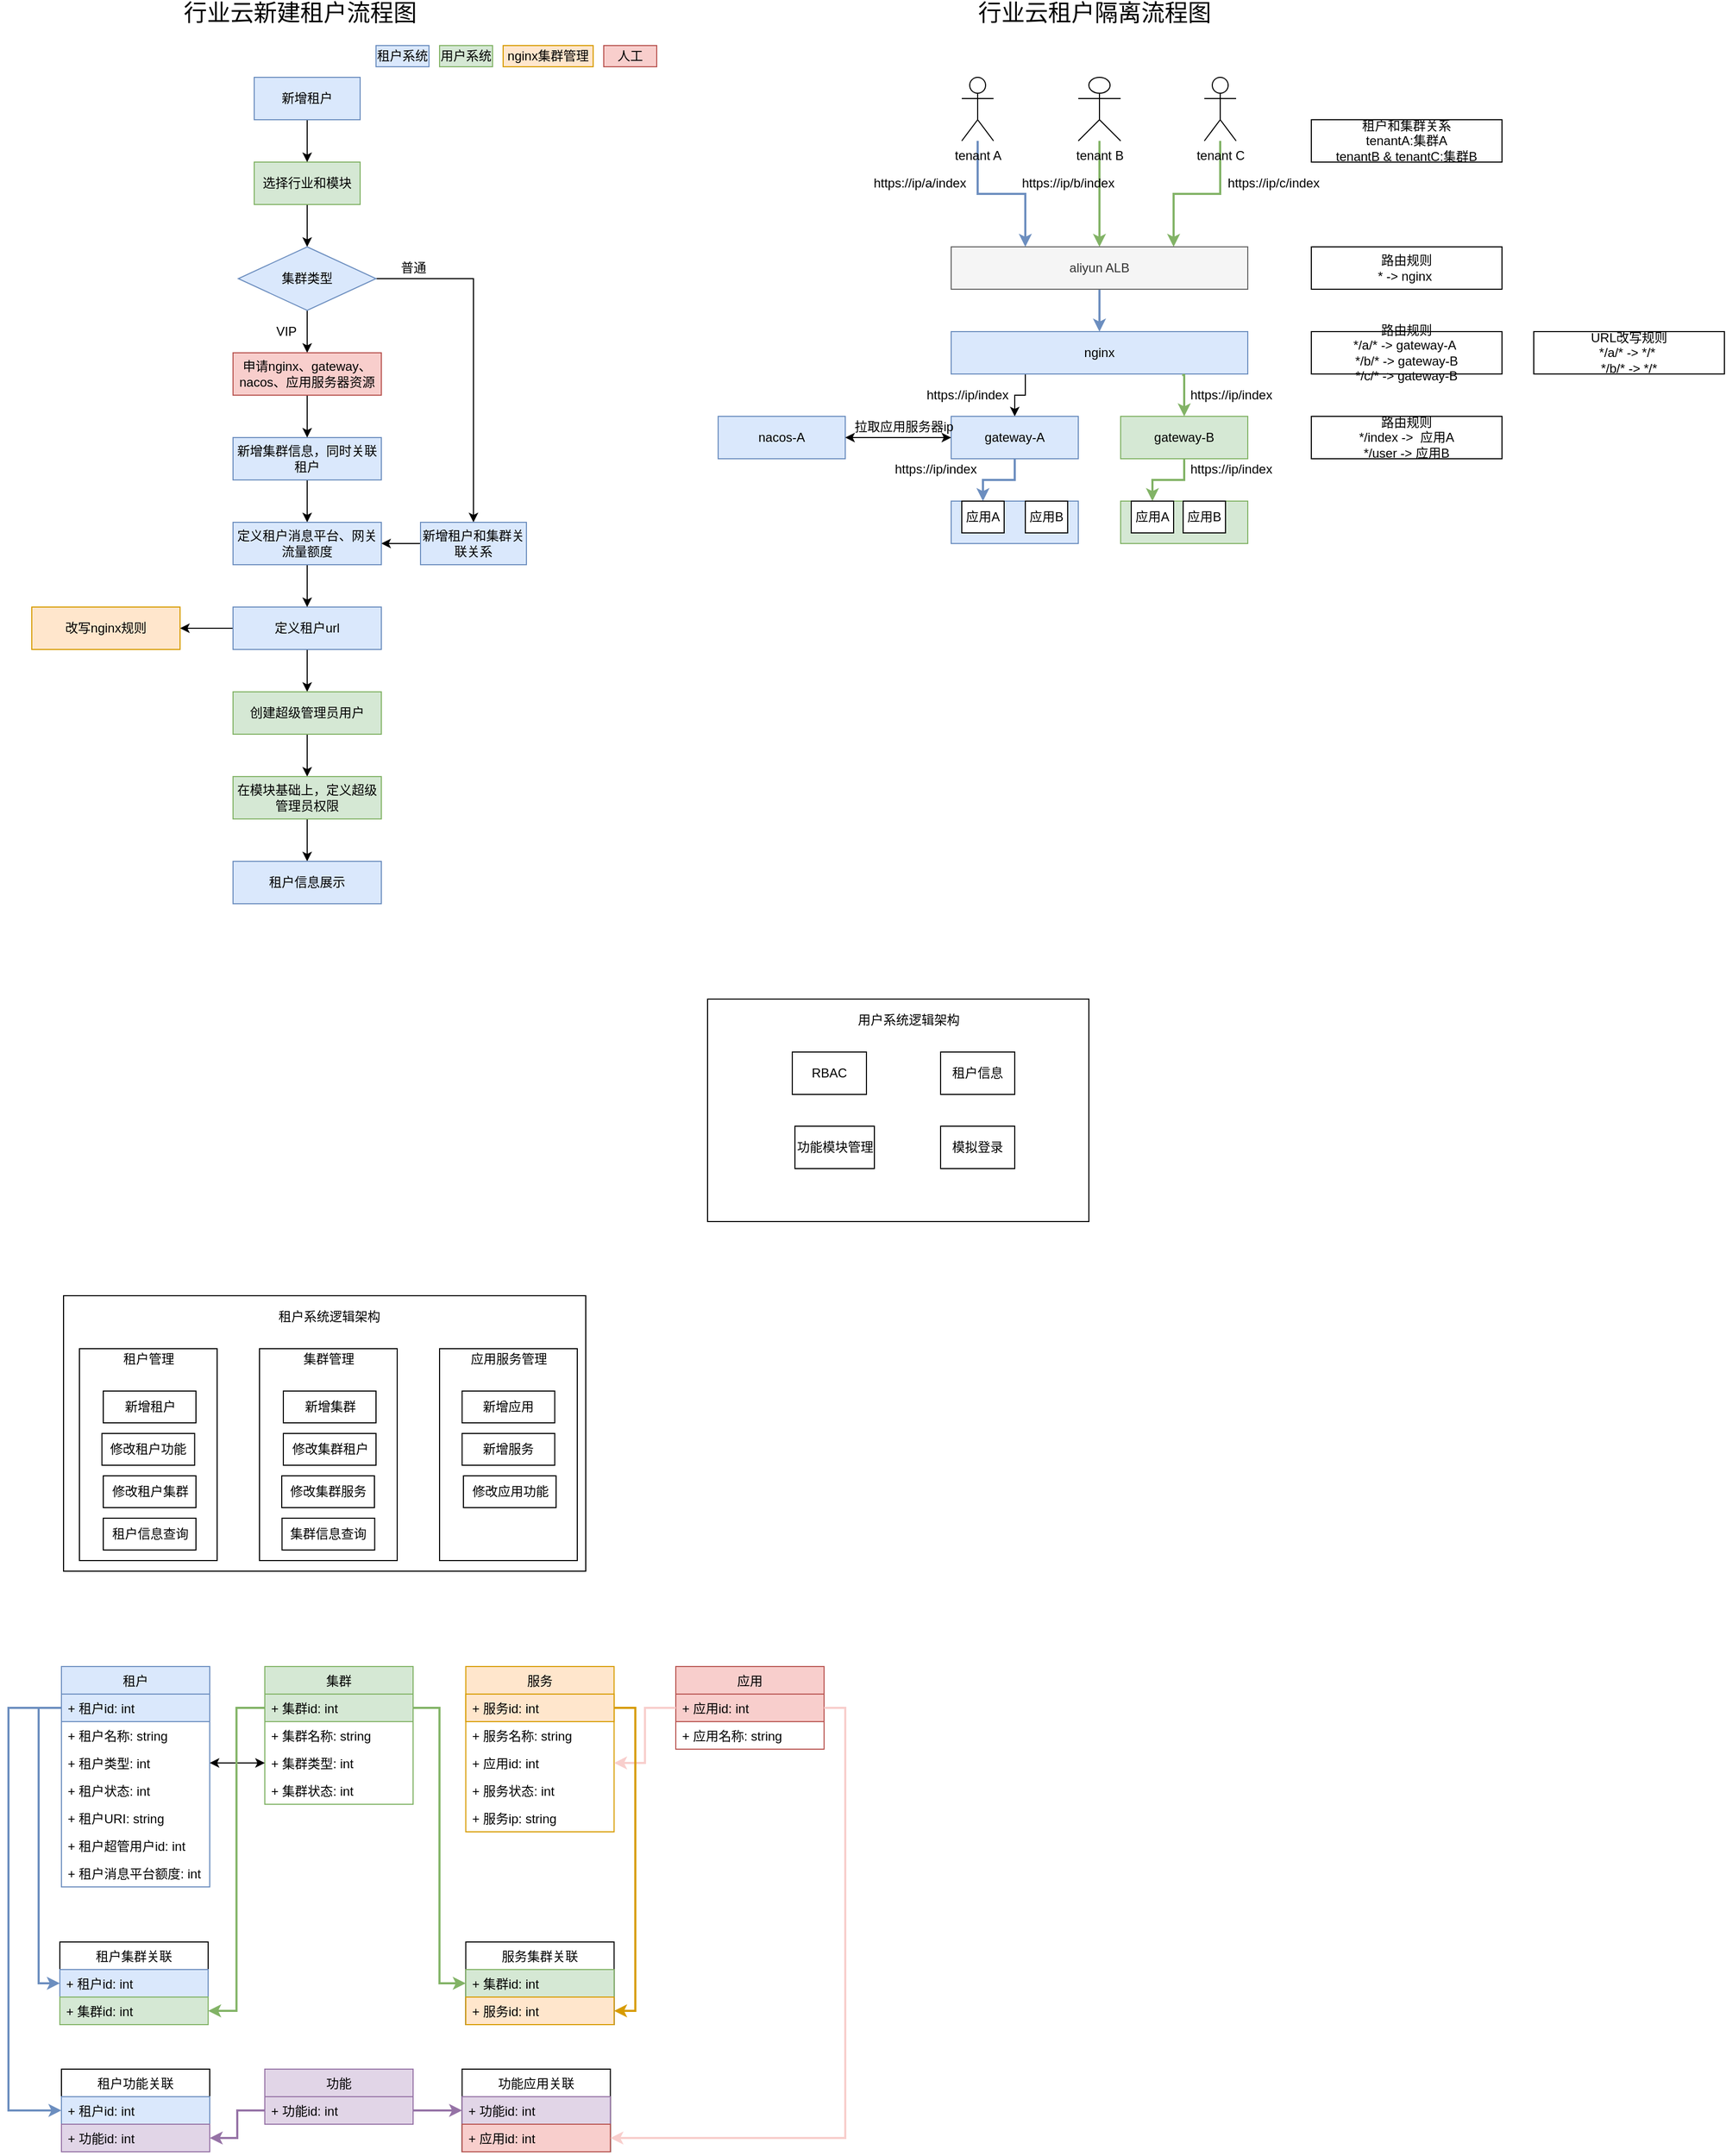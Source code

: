 <mxfile version="14.6.12" type="github">
  <diagram id="JblWaZ8aB8iVZCQLwsj8" name="Page-1">
    <mxGraphModel dx="1865" dy="1717" grid="1" gridSize="10" guides="1" tooltips="1" connect="1" arrows="1" fold="1" page="1" pageScale="1" pageWidth="827" pageHeight="1169" math="0" shadow="0">
      <root>
        <mxCell id="0" />
        <mxCell id="1" parent="0" />
        <mxCell id="si1Oo1tkvW6U5wxhtszM-8" style="edgeStyle=orthogonalEdgeStyle;rounded=0;orthogonalLoop=1;jettySize=auto;html=1;entryX=0.5;entryY=0;entryDx=0;entryDy=0;fillColor=#d5e8d4;strokeColor=#82b366;strokeWidth=2;" parent="1" source="si1Oo1tkvW6U5wxhtszM-1" target="si1Oo1tkvW6U5wxhtszM-6" edge="1">
          <mxGeometry relative="1" as="geometry" />
        </mxCell>
        <mxCell id="si1Oo1tkvW6U5wxhtszM-1" value="tenant B" style="shape=umlActor;verticalLabelPosition=bottom;verticalAlign=top;html=1;outlineConnect=0;" parent="1" vertex="1">
          <mxGeometry x="280" y="40" width="40" height="60" as="geometry" />
        </mxCell>
        <mxCell id="si1Oo1tkvW6U5wxhtszM-9" style="edgeStyle=orthogonalEdgeStyle;rounded=0;orthogonalLoop=1;jettySize=auto;html=1;entryX=0.25;entryY=0;entryDx=0;entryDy=0;fillColor=#dae8fc;strokeColor=#6c8ebf;strokeWidth=2;" parent="1" source="si1Oo1tkvW6U5wxhtszM-2" target="si1Oo1tkvW6U5wxhtszM-6" edge="1">
          <mxGeometry relative="1" as="geometry" />
        </mxCell>
        <mxCell id="si1Oo1tkvW6U5wxhtszM-2" value="tenant A" style="shape=umlActor;verticalLabelPosition=bottom;verticalAlign=top;html=1;outlineConnect=0;" parent="1" vertex="1">
          <mxGeometry x="170" y="40" width="30" height="60" as="geometry" />
        </mxCell>
        <mxCell id="si1Oo1tkvW6U5wxhtszM-10" style="edgeStyle=orthogonalEdgeStyle;rounded=0;orthogonalLoop=1;jettySize=auto;html=1;entryX=0.75;entryY=0;entryDx=0;entryDy=0;strokeColor=#82b366;strokeWidth=2;fillColor=#d5e8d4;" parent="1" source="si1Oo1tkvW6U5wxhtszM-3" target="si1Oo1tkvW6U5wxhtszM-6" edge="1">
          <mxGeometry relative="1" as="geometry" />
        </mxCell>
        <mxCell id="si1Oo1tkvW6U5wxhtszM-3" value="tenant C" style="shape=umlActor;verticalLabelPosition=bottom;verticalAlign=top;html=1;outlineConnect=0;" parent="1" vertex="1">
          <mxGeometry x="399" y="40" width="30" height="60" as="geometry" />
        </mxCell>
        <mxCell id="si1Oo1tkvW6U5wxhtszM-5" value="租户和集群关系&lt;br&gt;tenantA:集群A&lt;br&gt;tenantB &amp;amp; tenantC:集群B" style="rounded=0;whiteSpace=wrap;html=1;" parent="1" vertex="1">
          <mxGeometry x="500" y="80" width="180" height="40" as="geometry" />
        </mxCell>
        <mxCell id="si1Oo1tkvW6U5wxhtszM-17" style="edgeStyle=orthogonalEdgeStyle;rounded=0;orthogonalLoop=1;jettySize=auto;html=1;exitX=0.5;exitY=1;exitDx=0;exitDy=0;strokeColor=#6c8ebf;strokeWidth=2;fillColor=#dae8fc;" parent="1" source="si1Oo1tkvW6U5wxhtszM-6" target="si1Oo1tkvW6U5wxhtszM-14" edge="1">
          <mxGeometry relative="1" as="geometry" />
        </mxCell>
        <mxCell id="si1Oo1tkvW6U5wxhtszM-6" value="aliyun ALB" style="rounded=0;whiteSpace=wrap;html=1;fillColor=#f5f5f5;strokeColor=#666666;fontColor=#333333;" parent="1" vertex="1">
          <mxGeometry x="160" y="200" width="280" height="40" as="geometry" />
        </mxCell>
        <mxCell id="si1Oo1tkvW6U5wxhtszM-11" value="https://ip/a/index" style="text;html=1;align=center;verticalAlign=middle;resizable=0;points=[];autosize=1;strokeColor=none;" parent="1" vertex="1">
          <mxGeometry x="80" y="130" width="100" height="20" as="geometry" />
        </mxCell>
        <mxCell id="si1Oo1tkvW6U5wxhtszM-12" value="https://ip/b/index" style="text;html=1;align=center;verticalAlign=middle;resizable=0;points=[];autosize=1;strokeColor=none;" parent="1" vertex="1">
          <mxGeometry x="220" y="130" width="100" height="20" as="geometry" />
        </mxCell>
        <mxCell id="si1Oo1tkvW6U5wxhtszM-13" value="https://ip/c/index" style="text;html=1;align=center;verticalAlign=middle;resizable=0;points=[];autosize=1;strokeColor=none;" parent="1" vertex="1">
          <mxGeometry x="414" y="130" width="100" height="20" as="geometry" />
        </mxCell>
        <mxCell id="si1Oo1tkvW6U5wxhtszM-123" style="edgeStyle=orthogonalEdgeStyle;rounded=0;orthogonalLoop=1;jettySize=auto;html=1;exitX=0.25;exitY=1;exitDx=0;exitDy=0;entryX=0.5;entryY=0;entryDx=0;entryDy=0;strokeWidth=1;" parent="1" source="si1Oo1tkvW6U5wxhtszM-14" target="si1Oo1tkvW6U5wxhtszM-25" edge="1">
          <mxGeometry relative="1" as="geometry" />
        </mxCell>
        <mxCell id="si1Oo1tkvW6U5wxhtszM-14" value="nginx" style="rounded=0;whiteSpace=wrap;html=1;fillColor=#dae8fc;strokeColor=#6c8ebf;" parent="1" vertex="1">
          <mxGeometry x="160" y="280" width="280" height="40" as="geometry" />
        </mxCell>
        <mxCell id="si1Oo1tkvW6U5wxhtszM-28" style="edgeStyle=orthogonalEdgeStyle;rounded=0;orthogonalLoop=1;jettySize=auto;html=1;exitX=0.779;exitY=1.025;exitDx=0;exitDy=0;entryX=0.5;entryY=0;entryDx=0;entryDy=0;strokeColor=#82b366;strokeWidth=2;fillColor=#d5e8d4;exitPerimeter=0;" parent="1" source="si1Oo1tkvW6U5wxhtszM-14" target="si1Oo1tkvW6U5wxhtszM-26" edge="1">
          <mxGeometry relative="1" as="geometry">
            <mxPoint x="380" y="360" as="sourcePoint" />
          </mxGeometry>
        </mxCell>
        <mxCell id="si1Oo1tkvW6U5wxhtszM-20" value="路由规则&lt;br&gt;* -&amp;gt; nginx&amp;nbsp;" style="rounded=0;whiteSpace=wrap;html=1;" parent="1" vertex="1">
          <mxGeometry x="500" y="200" width="180" height="40" as="geometry" />
        </mxCell>
        <mxCell id="si1Oo1tkvW6U5wxhtszM-56" style="edgeStyle=orthogonalEdgeStyle;rounded=0;orthogonalLoop=1;jettySize=auto;html=1;exitX=0.5;exitY=1;exitDx=0;exitDy=0;entryX=0.5;entryY=0;entryDx=0;entryDy=0;strokeColor=#6c8ebf;strokeWidth=2;fillColor=#dae8fc;" parent="1" source="si1Oo1tkvW6U5wxhtszM-25" target="si1Oo1tkvW6U5wxhtszM-45" edge="1">
          <mxGeometry relative="1" as="geometry" />
        </mxCell>
        <mxCell id="si1Oo1tkvW6U5wxhtszM-25" value="gateway-A" style="rounded=0;whiteSpace=wrap;html=1;fillColor=#dae8fc;strokeColor=#6c8ebf;" parent="1" vertex="1">
          <mxGeometry x="160" y="360" width="120" height="40" as="geometry" />
        </mxCell>
        <mxCell id="si1Oo1tkvW6U5wxhtszM-57" style="edgeStyle=orthogonalEdgeStyle;rounded=0;orthogonalLoop=1;jettySize=auto;html=1;exitX=0.5;exitY=1;exitDx=0;exitDy=0;entryX=0.5;entryY=0;entryDx=0;entryDy=0;strokeColor=#82b366;strokeWidth=2;fillColor=#d5e8d4;" parent="1" source="si1Oo1tkvW6U5wxhtszM-26" target="si1Oo1tkvW6U5wxhtszM-51" edge="1">
          <mxGeometry relative="1" as="geometry" />
        </mxCell>
        <mxCell id="si1Oo1tkvW6U5wxhtszM-26" value="gateway-B" style="rounded=0;whiteSpace=wrap;html=1;fillColor=#d5e8d4;strokeColor=#82b366;" parent="1" vertex="1">
          <mxGeometry x="320" y="360" width="120" height="40" as="geometry" />
        </mxCell>
        <mxCell id="si1Oo1tkvW6U5wxhtszM-29" value="https://ip/index" style="text;html=1;align=center;verticalAlign=middle;resizable=0;points=[];autosize=1;strokeColor=none;" parent="1" vertex="1">
          <mxGeometry x="130" y="330" width="90" height="20" as="geometry" />
        </mxCell>
        <mxCell id="si1Oo1tkvW6U5wxhtszM-30" value="https://ip/index" style="text;html=1;align=center;verticalAlign=middle;resizable=0;points=[];autosize=1;strokeColor=none;" parent="1" vertex="1">
          <mxGeometry x="379" y="330" width="90" height="20" as="geometry" />
        </mxCell>
        <mxCell id="si1Oo1tkvW6U5wxhtszM-31" value="nacos-A" style="rounded=0;whiteSpace=wrap;html=1;fillColor=#dae8fc;strokeColor=#6c8ebf;" parent="1" vertex="1">
          <mxGeometry x="-60" y="360" width="120" height="40" as="geometry" />
        </mxCell>
        <mxCell id="si1Oo1tkvW6U5wxhtszM-35" value="" style="endArrow=classic;startArrow=classic;html=1;entryX=0;entryY=0.5;entryDx=0;entryDy=0;exitX=1;exitY=0.5;exitDx=0;exitDy=0;" parent="1" source="si1Oo1tkvW6U5wxhtszM-31" target="si1Oo1tkvW6U5wxhtszM-25" edge="1">
          <mxGeometry width="50" height="50" relative="1" as="geometry">
            <mxPoint x="100" y="429.5" as="sourcePoint" />
            <mxPoint x="160" y="429.5" as="targetPoint" />
          </mxGeometry>
        </mxCell>
        <mxCell id="si1Oo1tkvW6U5wxhtszM-38" value="拉取应用服务器ip" style="text;html=1;align=center;verticalAlign=middle;resizable=0;points=[];autosize=1;strokeColor=none;" parent="1" vertex="1">
          <mxGeometry x="60" y="360" width="110" height="20" as="geometry" />
        </mxCell>
        <mxCell id="si1Oo1tkvW6U5wxhtszM-41" value="路由规则&lt;br&gt;*/index -&amp;gt;&amp;nbsp; 应用A&lt;br&gt;*/user -&amp;gt; 应用B" style="rounded=0;whiteSpace=wrap;html=1;" parent="1" vertex="1">
          <mxGeometry x="500" y="360" width="180" height="40" as="geometry" />
        </mxCell>
        <mxCell id="si1Oo1tkvW6U5wxhtszM-44" value="" style="rounded=0;whiteSpace=wrap;html=1;fillColor=#dae8fc;strokeColor=#6c8ebf;" parent="1" vertex="1">
          <mxGeometry x="160" y="440" width="120" height="40" as="geometry" />
        </mxCell>
        <mxCell id="si1Oo1tkvW6U5wxhtszM-45" value="应用A" style="rounded=0;whiteSpace=wrap;html=1;" parent="1" vertex="1">
          <mxGeometry x="170" y="440" width="40" height="30" as="geometry" />
        </mxCell>
        <mxCell id="si1Oo1tkvW6U5wxhtszM-46" value="应用B" style="rounded=0;whiteSpace=wrap;html=1;" parent="1" vertex="1">
          <mxGeometry x="230" y="440" width="40" height="30" as="geometry" />
        </mxCell>
        <mxCell id="si1Oo1tkvW6U5wxhtszM-50" value="" style="rounded=0;whiteSpace=wrap;html=1;fillColor=#d5e8d4;strokeColor=#82b366;" parent="1" vertex="1">
          <mxGeometry x="320" y="440" width="120" height="40" as="geometry" />
        </mxCell>
        <mxCell id="si1Oo1tkvW6U5wxhtszM-51" value="应用A" style="rounded=0;whiteSpace=wrap;html=1;" parent="1" vertex="1">
          <mxGeometry x="330" y="440" width="40" height="30" as="geometry" />
        </mxCell>
        <mxCell id="si1Oo1tkvW6U5wxhtszM-52" value="应用B" style="rounded=0;whiteSpace=wrap;html=1;" parent="1" vertex="1">
          <mxGeometry x="379" y="440" width="40" height="30" as="geometry" />
        </mxCell>
        <mxCell id="si1Oo1tkvW6U5wxhtszM-58" value="https://ip/index" style="text;html=1;align=center;verticalAlign=middle;resizable=0;points=[];autosize=1;strokeColor=none;" parent="1" vertex="1">
          <mxGeometry x="100" y="400" width="90" height="20" as="geometry" />
        </mxCell>
        <mxCell id="si1Oo1tkvW6U5wxhtszM-61" value="https://ip/index" style="text;html=1;align=center;verticalAlign=middle;resizable=0;points=[];autosize=1;strokeColor=none;" parent="1" vertex="1">
          <mxGeometry x="379" y="400" width="90" height="20" as="geometry" />
        </mxCell>
        <mxCell id="si1Oo1tkvW6U5wxhtszM-64" value="&lt;font style=&quot;font-size: 22px&quot;&gt;行业云租户隔离流程图&lt;/font&gt;" style="text;html=1;align=center;verticalAlign=middle;resizable=0;points=[];autosize=1;strokeColor=none;" parent="1" vertex="1">
          <mxGeometry x="175" y="-30" width="240" height="20" as="geometry" />
        </mxCell>
        <mxCell id="si1Oo1tkvW6U5wxhtszM-65" value="&lt;font style=&quot;font-size: 22px&quot;&gt;行业云新建租户流程图&lt;/font&gt;" style="text;html=1;align=center;verticalAlign=middle;resizable=0;points=[];autosize=1;strokeColor=none;" parent="1" vertex="1">
          <mxGeometry x="-575" y="-30" width="240" height="20" as="geometry" />
        </mxCell>
        <mxCell id="si1Oo1tkvW6U5wxhtszM-69" style="edgeStyle=orthogonalEdgeStyle;rounded=0;orthogonalLoop=1;jettySize=auto;html=1;exitX=0.5;exitY=1;exitDx=0;exitDy=0;entryX=0.5;entryY=0;entryDx=0;entryDy=0;strokeWidth=1;" parent="1" source="si1Oo1tkvW6U5wxhtszM-66" target="si1Oo1tkvW6U5wxhtszM-68" edge="1">
          <mxGeometry relative="1" as="geometry" />
        </mxCell>
        <mxCell id="si1Oo1tkvW6U5wxhtszM-66" value="选择行业和模块" style="rounded=0;whiteSpace=wrap;html=1;fillColor=#d5e8d4;strokeColor=#82b366;" parent="1" vertex="1">
          <mxGeometry x="-498" y="120" width="100" height="40" as="geometry" />
        </mxCell>
        <mxCell id="si1Oo1tkvW6U5wxhtszM-73" style="edgeStyle=orthogonalEdgeStyle;rounded=0;orthogonalLoop=1;jettySize=auto;html=1;strokeWidth=1;" parent="1" source="si1Oo1tkvW6U5wxhtszM-68" target="si1Oo1tkvW6U5wxhtszM-72" edge="1">
          <mxGeometry relative="1" as="geometry" />
        </mxCell>
        <mxCell id="oAvXjp7Cg_e-QrGF-36S-9" style="edgeStyle=orthogonalEdgeStyle;rounded=0;orthogonalLoop=1;jettySize=auto;html=1;exitX=0.5;exitY=1;exitDx=0;exitDy=0;entryX=0.5;entryY=0;entryDx=0;entryDy=0;" parent="1" source="si1Oo1tkvW6U5wxhtszM-68" target="si1Oo1tkvW6U5wxhtszM-85" edge="1">
          <mxGeometry relative="1" as="geometry" />
        </mxCell>
        <mxCell id="si1Oo1tkvW6U5wxhtszM-68" value="集群类型" style="rhombus;whiteSpace=wrap;html=1;fillColor=#dae8fc;strokeColor=#6c8ebf;strokeWidth=1;" parent="1" vertex="1">
          <mxGeometry x="-513" y="200" width="130" height="60" as="geometry" />
        </mxCell>
        <mxCell id="oAvXjp7Cg_e-QrGF-36S-14" style="edgeStyle=orthogonalEdgeStyle;rounded=0;orthogonalLoop=1;jettySize=auto;html=1;exitX=0;exitY=0.5;exitDx=0;exitDy=0;entryX=1;entryY=0.5;entryDx=0;entryDy=0;" parent="1" source="si1Oo1tkvW6U5wxhtszM-72" target="oAvXjp7Cg_e-QrGF-36S-13" edge="1">
          <mxGeometry relative="1" as="geometry" />
        </mxCell>
        <mxCell id="si1Oo1tkvW6U5wxhtszM-72" value="新增租户和集群关联关系" style="rounded=0;whiteSpace=wrap;html=1;fillColor=#dae8fc;strokeColor=#6c8ebf;strokeWidth=1;" parent="1" vertex="1">
          <mxGeometry x="-341" y="460" width="100" height="40" as="geometry" />
        </mxCell>
        <mxCell id="si1Oo1tkvW6U5wxhtszM-74" value="普通" style="text;html=1;align=center;verticalAlign=middle;resizable=0;points=[];autosize=1;strokeColor=none;strokeWidth=1;" parent="1" vertex="1">
          <mxGeometry x="-368" y="210" width="40" height="20" as="geometry" />
        </mxCell>
        <mxCell id="oAvXjp7Cg_e-QrGF-36S-15" style="edgeStyle=orthogonalEdgeStyle;rounded=0;orthogonalLoop=1;jettySize=auto;html=1;exitX=0.5;exitY=1;exitDx=0;exitDy=0;entryX=0.5;entryY=0;entryDx=0;entryDy=0;" parent="1" source="si1Oo1tkvW6U5wxhtszM-75" target="oAvXjp7Cg_e-QrGF-36S-13" edge="1">
          <mxGeometry relative="1" as="geometry" />
        </mxCell>
        <mxCell id="si1Oo1tkvW6U5wxhtszM-75" value="新增集群信息，同时关联租户" style="rounded=0;whiteSpace=wrap;html=1;fillColor=#dae8fc;strokeColor=#6c8ebf;strokeWidth=1;" parent="1" vertex="1">
          <mxGeometry x="-518" y="380" width="140" height="40" as="geometry" />
        </mxCell>
        <mxCell id="si1Oo1tkvW6U5wxhtszM-80" style="edgeStyle=orthogonalEdgeStyle;rounded=0;orthogonalLoop=1;jettySize=auto;html=1;exitX=0.5;exitY=1;exitDx=0;exitDy=0;entryX=0.5;entryY=0;entryDx=0;entryDy=0;strokeWidth=1;" parent="1" source="si1Oo1tkvW6U5wxhtszM-76" target="si1Oo1tkvW6U5wxhtszM-79" edge="1">
          <mxGeometry relative="1" as="geometry" />
        </mxCell>
        <mxCell id="si1Oo1tkvW6U5wxhtszM-88" style="edgeStyle=orthogonalEdgeStyle;rounded=0;orthogonalLoop=1;jettySize=auto;html=1;entryX=1;entryY=0.5;entryDx=0;entryDy=0;strokeWidth=1;" parent="1" source="si1Oo1tkvW6U5wxhtszM-76" target="si1Oo1tkvW6U5wxhtszM-86" edge="1">
          <mxGeometry relative="1" as="geometry" />
        </mxCell>
        <mxCell id="si1Oo1tkvW6U5wxhtszM-76" value="定义租户url" style="rounded=0;whiteSpace=wrap;html=1;fillColor=#dae8fc;strokeColor=#6c8ebf;strokeWidth=1;" parent="1" vertex="1">
          <mxGeometry x="-518" y="540" width="140" height="40" as="geometry" />
        </mxCell>
        <mxCell id="si1Oo1tkvW6U5wxhtszM-90" style="edgeStyle=orthogonalEdgeStyle;rounded=0;orthogonalLoop=1;jettySize=auto;html=1;exitX=0.5;exitY=1;exitDx=0;exitDy=0;entryX=0.5;entryY=0;entryDx=0;entryDy=0;strokeWidth=1;" parent="1" source="si1Oo1tkvW6U5wxhtszM-79" target="si1Oo1tkvW6U5wxhtszM-89" edge="1">
          <mxGeometry relative="1" as="geometry" />
        </mxCell>
        <mxCell id="si1Oo1tkvW6U5wxhtszM-79" value="创建超级管理员用户" style="rounded=0;whiteSpace=wrap;html=1;fillColor=#d5e8d4;strokeColor=#82b366;" parent="1" vertex="1">
          <mxGeometry x="-518" y="620" width="140" height="40" as="geometry" />
        </mxCell>
        <mxCell id="si1Oo1tkvW6U5wxhtszM-82" value="租户系统" style="rounded=0;whiteSpace=wrap;html=1;fillColor=#dae8fc;strokeColor=#6c8ebf;" parent="1" vertex="1">
          <mxGeometry x="-383" y="10" width="50" height="20" as="geometry" />
        </mxCell>
        <mxCell id="si1Oo1tkvW6U5wxhtszM-83" value="用户系统" style="rounded=0;whiteSpace=wrap;html=1;fillColor=#d5e8d4;strokeColor=#82b366;" parent="1" vertex="1">
          <mxGeometry x="-323" y="10" width="50" height="20" as="geometry" />
        </mxCell>
        <mxCell id="si1Oo1tkvW6U5wxhtszM-84" value="nginx集群管理" style="rounded=0;whiteSpace=wrap;html=1;fillColor=#ffe6cc;strokeColor=#d79b00;" parent="1" vertex="1">
          <mxGeometry x="-263" y="10" width="85" height="20" as="geometry" />
        </mxCell>
        <mxCell id="oAvXjp7Cg_e-QrGF-36S-10" style="edgeStyle=orthogonalEdgeStyle;rounded=0;orthogonalLoop=1;jettySize=auto;html=1;exitX=0.5;exitY=1;exitDx=0;exitDy=0;entryX=0.5;entryY=0;entryDx=0;entryDy=0;" parent="1" source="si1Oo1tkvW6U5wxhtszM-85" target="si1Oo1tkvW6U5wxhtszM-75" edge="1">
          <mxGeometry relative="1" as="geometry" />
        </mxCell>
        <mxCell id="si1Oo1tkvW6U5wxhtszM-85" value="申请nginx、gateway、nacos、应用服务器资源" style="rounded=0;whiteSpace=wrap;html=1;fillColor=#f8cecc;strokeColor=#b85450;strokeWidth=1;" parent="1" vertex="1">
          <mxGeometry x="-518" y="300" width="140" height="40" as="geometry" />
        </mxCell>
        <mxCell id="si1Oo1tkvW6U5wxhtszM-86" value="改写nginx规则" style="rounded=0;whiteSpace=wrap;html=1;fillColor=#ffe6cc;strokeColor=#d79b00;strokeWidth=1;" parent="1" vertex="1">
          <mxGeometry x="-708" y="540" width="140" height="40" as="geometry" />
        </mxCell>
        <mxCell id="oAvXjp7Cg_e-QrGF-36S-18" style="edgeStyle=orthogonalEdgeStyle;rounded=0;orthogonalLoop=1;jettySize=auto;html=1;exitX=0.5;exitY=1;exitDx=0;exitDy=0;entryX=0.5;entryY=0;entryDx=0;entryDy=0;" parent="1" source="si1Oo1tkvW6U5wxhtszM-89" target="oAvXjp7Cg_e-QrGF-36S-17" edge="1">
          <mxGeometry relative="1" as="geometry" />
        </mxCell>
        <mxCell id="si1Oo1tkvW6U5wxhtszM-89" value="在模块基础上，定义超级管理员权限" style="rounded=0;whiteSpace=wrap;html=1;fillColor=#d5e8d4;strokeColor=#82b366;" parent="1" vertex="1">
          <mxGeometry x="-518" y="700" width="140" height="40" as="geometry" />
        </mxCell>
        <mxCell id="si1Oo1tkvW6U5wxhtszM-113" value="" style="rounded=0;whiteSpace=wrap;html=1;strokeWidth=1;" parent="1" vertex="1">
          <mxGeometry x="-70" y="910" width="360" height="210" as="geometry" />
        </mxCell>
        <mxCell id="si1Oo1tkvW6U5wxhtszM-114" value="用户系统逻辑架构" style="text;html=1;strokeColor=none;fillColor=none;align=center;verticalAlign=middle;whiteSpace=wrap;rounded=0;" parent="1" vertex="1">
          <mxGeometry x="70" y="920" width="100" height="20" as="geometry" />
        </mxCell>
        <mxCell id="si1Oo1tkvW6U5wxhtszM-115" value="RBAC" style="rounded=0;whiteSpace=wrap;html=1;strokeWidth=1;" parent="1" vertex="1">
          <mxGeometry x="10" y="960" width="70" height="40" as="geometry" />
        </mxCell>
        <mxCell id="si1Oo1tkvW6U5wxhtszM-116" value="模拟登录" style="rounded=0;whiteSpace=wrap;html=1;strokeWidth=1;" parent="1" vertex="1">
          <mxGeometry x="150" y="1030" width="70" height="40" as="geometry" />
        </mxCell>
        <mxCell id="si1Oo1tkvW6U5wxhtszM-117" value="功能模块管理" style="rounded=0;whiteSpace=wrap;html=1;strokeWidth=1;" parent="1" vertex="1">
          <mxGeometry x="12.5" y="1030" width="75" height="40" as="geometry" />
        </mxCell>
        <mxCell id="si1Oo1tkvW6U5wxhtszM-118" value="URL改写规则&lt;br&gt;*/a/* -&amp;gt; */*&amp;nbsp;&lt;br&gt;*/b/* -&amp;gt; */*" style="rounded=0;whiteSpace=wrap;html=1;" parent="1" vertex="1">
          <mxGeometry x="710" y="280" width="180" height="40" as="geometry" />
        </mxCell>
        <mxCell id="si1Oo1tkvW6U5wxhtszM-119" value="路由规则&lt;br&gt;*/a/* -&amp;gt; gateway-A&amp;nbsp;&lt;br&gt;*/b/* -&amp;gt; gateway-B&lt;br&gt;*/c/* -&amp;gt; gateway-B" style="rounded=0;whiteSpace=wrap;html=1;" parent="1" vertex="1">
          <mxGeometry x="500" y="280" width="180" height="40" as="geometry" />
        </mxCell>
        <mxCell id="oAvXjp7Cg_e-QrGF-36S-2" style="edgeStyle=orthogonalEdgeStyle;rounded=0;orthogonalLoop=1;jettySize=auto;html=1;exitX=0.5;exitY=1;exitDx=0;exitDy=0;entryX=0.5;entryY=0;entryDx=0;entryDy=0;" parent="1" source="oAvXjp7Cg_e-QrGF-36S-1" target="si1Oo1tkvW6U5wxhtszM-66" edge="1">
          <mxGeometry relative="1" as="geometry" />
        </mxCell>
        <mxCell id="oAvXjp7Cg_e-QrGF-36S-1" value="新增租户" style="rounded=0;whiteSpace=wrap;html=1;fillColor=#dae8fc;strokeColor=#6c8ebf;" parent="1" vertex="1">
          <mxGeometry x="-498" y="40" width="100" height="40" as="geometry" />
        </mxCell>
        <mxCell id="oAvXjp7Cg_e-QrGF-36S-3" value="人工" style="rounded=0;whiteSpace=wrap;html=1;fillColor=#f8cecc;strokeColor=#b85450;" parent="1" vertex="1">
          <mxGeometry x="-168" y="10" width="50" height="20" as="geometry" />
        </mxCell>
        <mxCell id="oAvXjp7Cg_e-QrGF-36S-11" value="VIP" style="text;html=1;align=center;verticalAlign=middle;resizable=0;points=[];autosize=1;strokeColor=none;" parent="1" vertex="1">
          <mxGeometry x="-483" y="270" width="30" height="20" as="geometry" />
        </mxCell>
        <mxCell id="oAvXjp7Cg_e-QrGF-36S-16" style="edgeStyle=orthogonalEdgeStyle;rounded=0;orthogonalLoop=1;jettySize=auto;html=1;exitX=0.5;exitY=1;exitDx=0;exitDy=0;entryX=0.5;entryY=0;entryDx=0;entryDy=0;" parent="1" source="oAvXjp7Cg_e-QrGF-36S-13" target="si1Oo1tkvW6U5wxhtszM-76" edge="1">
          <mxGeometry relative="1" as="geometry" />
        </mxCell>
        <mxCell id="oAvXjp7Cg_e-QrGF-36S-13" value="定义租户消息平台、网关流量额度" style="rounded=0;whiteSpace=wrap;html=1;fillColor=#dae8fc;strokeColor=#6c8ebf;strokeWidth=1;" parent="1" vertex="1">
          <mxGeometry x="-518" y="460" width="140" height="40" as="geometry" />
        </mxCell>
        <mxCell id="oAvXjp7Cg_e-QrGF-36S-17" value="租户信息展示" style="rounded=0;whiteSpace=wrap;html=1;fillColor=#dae8fc;strokeColor=#6c8ebf;" parent="1" vertex="1">
          <mxGeometry x="-518" y="780" width="140" height="40" as="geometry" />
        </mxCell>
        <mxCell id="oAvXjp7Cg_e-QrGF-36S-20" value="租户信息" style="rounded=0;whiteSpace=wrap;html=1;strokeWidth=1;" parent="1" vertex="1">
          <mxGeometry x="150" y="960" width="70" height="40" as="geometry" />
        </mxCell>
        <mxCell id="4gg1PQAxpMHv88w00Df6-1" value="" style="rounded=0;whiteSpace=wrap;html=1;strokeWidth=1;" vertex="1" parent="1">
          <mxGeometry x="-678" y="1190" width="493" height="260" as="geometry" />
        </mxCell>
        <mxCell id="4gg1PQAxpMHv88w00Df6-2" value="租户系统逻辑架构" style="text;html=1;strokeColor=none;fillColor=none;align=center;verticalAlign=middle;whiteSpace=wrap;rounded=0;" vertex="1" parent="1">
          <mxGeometry x="-476.75" y="1200" width="100" height="20" as="geometry" />
        </mxCell>
        <mxCell id="4gg1PQAxpMHv88w00Df6-5" value="" style="rounded=0;whiteSpace=wrap;html=1;strokeWidth=1;" vertex="1" parent="1">
          <mxGeometry x="-323" y="1240" width="130" height="200" as="geometry" />
        </mxCell>
        <mxCell id="4gg1PQAxpMHv88w00Df6-13" value="新增服务" style="rounded=0;whiteSpace=wrap;html=1;strokeWidth=1;" vertex="1" parent="1">
          <mxGeometry x="-301.75" y="1320" width="87.5" height="30" as="geometry" />
        </mxCell>
        <mxCell id="4gg1PQAxpMHv88w00Df6-17" value="应用服务管理" style="text;html=1;strokeColor=none;fillColor=none;align=center;verticalAlign=middle;whiteSpace=wrap;rounded=0;" vertex="1" parent="1">
          <mxGeometry x="-298.25" y="1240" width="80.5" height="20" as="geometry" />
        </mxCell>
        <mxCell id="4gg1PQAxpMHv88w00Df6-20" value="修改应用功能" style="rounded=0;whiteSpace=wrap;html=1;strokeWidth=1;" vertex="1" parent="1">
          <mxGeometry x="-300.5" y="1360" width="87.5" height="30" as="geometry" />
        </mxCell>
        <mxCell id="4gg1PQAxpMHv88w00Df6-27" value="" style="rounded=0;whiteSpace=wrap;html=1;strokeWidth=1;" vertex="1" parent="1">
          <mxGeometry x="-493" y="1240" width="130" height="200" as="geometry" />
        </mxCell>
        <mxCell id="4gg1PQAxpMHv88w00Df6-28" value="新增集群" style="rounded=0;whiteSpace=wrap;html=1;strokeWidth=1;" vertex="1" parent="1">
          <mxGeometry x="-470.5" y="1280" width="87.5" height="30" as="geometry" />
        </mxCell>
        <mxCell id="4gg1PQAxpMHv88w00Df6-29" value="修改集群租户" style="rounded=0;whiteSpace=wrap;html=1;strokeWidth=1;" vertex="1" parent="1">
          <mxGeometry x="-470.5" y="1320" width="87.5" height="30" as="geometry" />
        </mxCell>
        <mxCell id="4gg1PQAxpMHv88w00Df6-31" value="集群管理" style="text;html=1;strokeColor=none;fillColor=none;align=center;verticalAlign=middle;whiteSpace=wrap;rounded=0;" vertex="1" parent="1">
          <mxGeometry x="-455.5" y="1240" width="55" height="20" as="geometry" />
        </mxCell>
        <mxCell id="4gg1PQAxpMHv88w00Df6-33" value="" style="rounded=0;whiteSpace=wrap;html=1;strokeWidth=1;" vertex="1" parent="1">
          <mxGeometry x="-663" y="1240" width="130" height="200" as="geometry" />
        </mxCell>
        <mxCell id="4gg1PQAxpMHv88w00Df6-34" value="新增租户" style="rounded=0;whiteSpace=wrap;html=1;strokeWidth=1;" vertex="1" parent="1">
          <mxGeometry x="-640.5" y="1280" width="87.5" height="30" as="geometry" />
        </mxCell>
        <mxCell id="4gg1PQAxpMHv88w00Df6-35" value="租户信息查询" style="rounded=0;whiteSpace=wrap;html=1;strokeWidth=1;" vertex="1" parent="1">
          <mxGeometry x="-640.5" y="1400" width="87.5" height="30" as="geometry" />
        </mxCell>
        <mxCell id="4gg1PQAxpMHv88w00Df6-36" value="修改租户集群" style="rounded=0;whiteSpace=wrap;html=1;strokeWidth=1;" vertex="1" parent="1">
          <mxGeometry x="-640.5" y="1360" width="87.5" height="30" as="geometry" />
        </mxCell>
        <mxCell id="4gg1PQAxpMHv88w00Df6-37" value="租户管理" style="text;html=1;strokeColor=none;fillColor=none;align=center;verticalAlign=middle;whiteSpace=wrap;rounded=0;" vertex="1" parent="1">
          <mxGeometry x="-625.5" y="1240" width="55" height="20" as="geometry" />
        </mxCell>
        <mxCell id="4gg1PQAxpMHv88w00Df6-38" value="修改租户功能" style="rounded=0;whiteSpace=wrap;html=1;strokeWidth=1;" vertex="1" parent="1">
          <mxGeometry x="-641.75" y="1320" width="87.5" height="30" as="geometry" />
        </mxCell>
        <mxCell id="4gg1PQAxpMHv88w00Df6-40" value="租户" style="swimlane;fontStyle=0;childLayout=stackLayout;horizontal=1;startSize=26;horizontalStack=0;resizeParent=1;resizeParentMax=0;resizeLast=0;collapsible=1;marginBottom=0;fillColor=#dae8fc;strokeColor=#6c8ebf;" vertex="1" parent="1">
          <mxGeometry x="-680" y="1540" width="140" height="208" as="geometry" />
        </mxCell>
        <mxCell id="4gg1PQAxpMHv88w00Df6-41" value="+ 租户id: int" style="text;strokeColor=#6c8ebf;fillColor=#dae8fc;align=left;verticalAlign=top;spacingLeft=4;spacingRight=4;overflow=hidden;rotatable=0;points=[[0,0.5],[1,0.5]];portConstraint=eastwest;" vertex="1" parent="4gg1PQAxpMHv88w00Df6-40">
          <mxGeometry y="26" width="140" height="26" as="geometry" />
        </mxCell>
        <mxCell id="4gg1PQAxpMHv88w00Df6-43" value="+ 租户名称: string" style="text;strokeColor=none;fillColor=none;align=left;verticalAlign=top;spacingLeft=4;spacingRight=4;overflow=hidden;rotatable=0;points=[[0,0.5],[1,0.5]];portConstraint=eastwest;" vertex="1" parent="4gg1PQAxpMHv88w00Df6-40">
          <mxGeometry y="52" width="140" height="26" as="geometry" />
        </mxCell>
        <mxCell id="4gg1PQAxpMHv88w00Df6-42" value="+ 租户类型: int" style="text;strokeColor=none;fillColor=none;align=left;verticalAlign=top;spacingLeft=4;spacingRight=4;overflow=hidden;rotatable=0;points=[[0,0.5],[1,0.5]];portConstraint=eastwest;" vertex="1" parent="4gg1PQAxpMHv88w00Df6-40">
          <mxGeometry y="78" width="140" height="26" as="geometry" />
        </mxCell>
        <mxCell id="4gg1PQAxpMHv88w00Df6-92" value="+ 租户状态: int" style="text;strokeColor=none;fillColor=none;align=left;verticalAlign=top;spacingLeft=4;spacingRight=4;overflow=hidden;rotatable=0;points=[[0,0.5],[1,0.5]];portConstraint=eastwest;" vertex="1" parent="4gg1PQAxpMHv88w00Df6-40">
          <mxGeometry y="104" width="140" height="26" as="geometry" />
        </mxCell>
        <mxCell id="4gg1PQAxpMHv88w00Df6-93" value="+ 租户URI: string" style="text;strokeColor=none;fillColor=none;align=left;verticalAlign=top;spacingLeft=4;spacingRight=4;overflow=hidden;rotatable=0;points=[[0,0.5],[1,0.5]];portConstraint=eastwest;" vertex="1" parent="4gg1PQAxpMHv88w00Df6-40">
          <mxGeometry y="130" width="140" height="26" as="geometry" />
        </mxCell>
        <mxCell id="4gg1PQAxpMHv88w00Df6-95" value="+ 租户超管用户id: int" style="text;strokeColor=none;fillColor=none;align=left;verticalAlign=top;spacingLeft=4;spacingRight=4;overflow=hidden;rotatable=0;points=[[0,0.5],[1,0.5]];portConstraint=eastwest;" vertex="1" parent="4gg1PQAxpMHv88w00Df6-40">
          <mxGeometry y="156" width="140" height="26" as="geometry" />
        </mxCell>
        <mxCell id="4gg1PQAxpMHv88w00Df6-58" value="+ 租户消息平台额度: int" style="text;strokeColor=none;fillColor=none;align=left;verticalAlign=top;spacingLeft=4;spacingRight=4;overflow=hidden;rotatable=0;points=[[0,0.5],[1,0.5]];portConstraint=eastwest;" vertex="1" parent="4gg1PQAxpMHv88w00Df6-40">
          <mxGeometry y="182" width="140" height="26" as="geometry" />
        </mxCell>
        <mxCell id="4gg1PQAxpMHv88w00Df6-44" value="集群" style="swimlane;fontStyle=0;childLayout=stackLayout;horizontal=1;startSize=26;fillColor=#d5e8d4;horizontalStack=0;resizeParent=1;resizeParentMax=0;resizeLast=0;collapsible=1;marginBottom=0;strokeColor=#82b366;" vertex="1" parent="1">
          <mxGeometry x="-488" y="1540" width="140" height="130" as="geometry" />
        </mxCell>
        <mxCell id="4gg1PQAxpMHv88w00Df6-72" value="+ 集群id: int" style="text;strokeColor=#82b366;fillColor=#d5e8d4;align=left;verticalAlign=top;spacingLeft=4;spacingRight=4;overflow=hidden;rotatable=0;points=[[0,0.5],[1,0.5]];portConstraint=eastwest;" vertex="1" parent="4gg1PQAxpMHv88w00Df6-44">
          <mxGeometry y="26" width="140" height="26" as="geometry" />
        </mxCell>
        <mxCell id="4gg1PQAxpMHv88w00Df6-47" value="+ 集群名称: string" style="text;strokeColor=none;fillColor=none;align=left;verticalAlign=top;spacingLeft=4;spacingRight=4;overflow=hidden;rotatable=0;points=[[0,0.5],[1,0.5]];portConstraint=eastwest;" vertex="1" parent="4gg1PQAxpMHv88w00Df6-44">
          <mxGeometry y="52" width="140" height="26" as="geometry" />
        </mxCell>
        <mxCell id="4gg1PQAxpMHv88w00Df6-45" value="+ 集群类型: int" style="text;strokeColor=none;fillColor=none;align=left;verticalAlign=top;spacingLeft=4;spacingRight=4;overflow=hidden;rotatable=0;points=[[0,0.5],[1,0.5]];portConstraint=eastwest;" vertex="1" parent="4gg1PQAxpMHv88w00Df6-44">
          <mxGeometry y="78" width="140" height="26" as="geometry" />
        </mxCell>
        <mxCell id="4gg1PQAxpMHv88w00Df6-46" value="+ 集群状态: int" style="text;strokeColor=none;fillColor=none;align=left;verticalAlign=top;spacingLeft=4;spacingRight=4;overflow=hidden;rotatable=0;points=[[0,0.5],[1,0.5]];portConstraint=eastwest;" vertex="1" parent="4gg1PQAxpMHv88w00Df6-44">
          <mxGeometry y="104" width="140" height="26" as="geometry" />
        </mxCell>
        <mxCell id="4gg1PQAxpMHv88w00Df6-48" value="租户集群关联" style="swimlane;fontStyle=0;childLayout=stackLayout;horizontal=1;startSize=26;fillColor=none;horizontalStack=0;resizeParent=1;resizeParentMax=0;resizeLast=0;collapsible=1;marginBottom=0;" vertex="1" parent="1">
          <mxGeometry x="-681.5" y="1800" width="140" height="78" as="geometry" />
        </mxCell>
        <mxCell id="4gg1PQAxpMHv88w00Df6-50" value="+ 租户id: int" style="text;strokeColor=#6c8ebf;fillColor=#dae8fc;align=left;verticalAlign=top;spacingLeft=4;spacingRight=4;overflow=hidden;rotatable=0;points=[[0,0.5],[1,0.5]];portConstraint=eastwest;" vertex="1" parent="4gg1PQAxpMHv88w00Df6-48">
          <mxGeometry y="26" width="140" height="26" as="geometry" />
        </mxCell>
        <mxCell id="4gg1PQAxpMHv88w00Df6-49" value="+ 集群id: int" style="text;strokeColor=#82b366;fillColor=#d5e8d4;align=left;verticalAlign=top;spacingLeft=4;spacingRight=4;overflow=hidden;rotatable=0;points=[[0,0.5],[1,0.5]];portConstraint=eastwest;" vertex="1" parent="4gg1PQAxpMHv88w00Df6-48">
          <mxGeometry y="52" width="140" height="26" as="geometry" />
        </mxCell>
        <mxCell id="4gg1PQAxpMHv88w00Df6-52" value="服务" style="swimlane;fontStyle=0;childLayout=stackLayout;horizontal=1;startSize=26;fillColor=#ffe6cc;horizontalStack=0;resizeParent=1;resizeParentMax=0;resizeLast=0;collapsible=1;marginBottom=0;strokeColor=#d79b00;" vertex="1" parent="1">
          <mxGeometry x="-298.25" y="1540" width="140" height="156" as="geometry" />
        </mxCell>
        <mxCell id="4gg1PQAxpMHv88w00Df6-53" value="+ 服务id: int" style="text;strokeColor=#d79b00;fillColor=#ffe6cc;align=left;verticalAlign=top;spacingLeft=4;spacingRight=4;overflow=hidden;rotatable=0;points=[[0,0.5],[1,0.5]];portConstraint=eastwest;" vertex="1" parent="4gg1PQAxpMHv88w00Df6-52">
          <mxGeometry y="26" width="140" height="26" as="geometry" />
        </mxCell>
        <mxCell id="4gg1PQAxpMHv88w00Df6-57" value="+ 服务名称: string" style="text;strokeColor=none;fillColor=none;align=left;verticalAlign=top;spacingLeft=4;spacingRight=4;overflow=hidden;rotatable=0;points=[[0,0.5],[1,0.5]];portConstraint=eastwest;" vertex="1" parent="4gg1PQAxpMHv88w00Df6-52">
          <mxGeometry y="52" width="140" height="26" as="geometry" />
        </mxCell>
        <mxCell id="4gg1PQAxpMHv88w00Df6-54" value="+ 应用id: int" style="text;strokeColor=none;fillColor=none;align=left;verticalAlign=top;spacingLeft=4;spacingRight=4;overflow=hidden;rotatable=0;points=[[0,0.5],[1,0.5]];portConstraint=eastwest;" vertex="1" parent="4gg1PQAxpMHv88w00Df6-52">
          <mxGeometry y="78" width="140" height="26" as="geometry" />
        </mxCell>
        <mxCell id="4gg1PQAxpMHv88w00Df6-55" value="+ 服务状态: int" style="text;strokeColor=none;fillColor=none;align=left;verticalAlign=top;spacingLeft=4;spacingRight=4;overflow=hidden;rotatable=0;points=[[0,0.5],[1,0.5]];portConstraint=eastwest;" vertex="1" parent="4gg1PQAxpMHv88w00Df6-52">
          <mxGeometry y="104" width="140" height="26" as="geometry" />
        </mxCell>
        <mxCell id="4gg1PQAxpMHv88w00Df6-71" value="+ 服务ip: string" style="text;strokeColor=none;fillColor=none;align=left;verticalAlign=top;spacingLeft=4;spacingRight=4;overflow=hidden;rotatable=0;points=[[0,0.5],[1,0.5]];portConstraint=eastwest;" vertex="1" parent="4gg1PQAxpMHv88w00Df6-52">
          <mxGeometry y="130" width="140" height="26" as="geometry" />
        </mxCell>
        <mxCell id="4gg1PQAxpMHv88w00Df6-56" value="集群信息查询" style="rounded=0;whiteSpace=wrap;html=1;strokeWidth=1;" vertex="1" parent="1">
          <mxGeometry x="-471.75" y="1400" width="87.5" height="30" as="geometry" />
        </mxCell>
        <mxCell id="4gg1PQAxpMHv88w00Df6-73" value="应用" style="swimlane;fontStyle=0;childLayout=stackLayout;horizontal=1;startSize=26;fillColor=#f8cecc;horizontalStack=0;resizeParent=1;resizeParentMax=0;resizeLast=0;collapsible=1;marginBottom=0;strokeColor=#b85450;" vertex="1" parent="1">
          <mxGeometry x="-100" y="1540" width="140" height="78" as="geometry" />
        </mxCell>
        <mxCell id="4gg1PQAxpMHv88w00Df6-74" value="+ 应用id: int" style="text;strokeColor=#b85450;fillColor=#f8cecc;align=left;verticalAlign=top;spacingLeft=4;spacingRight=4;overflow=hidden;rotatable=0;points=[[0,0.5],[1,0.5]];portConstraint=eastwest;" vertex="1" parent="4gg1PQAxpMHv88w00Df6-73">
          <mxGeometry y="26" width="140" height="26" as="geometry" />
        </mxCell>
        <mxCell id="4gg1PQAxpMHv88w00Df6-75" value="+ 应用名称: string" style="text;strokeColor=none;fillColor=none;align=left;verticalAlign=top;spacingLeft=4;spacingRight=4;overflow=hidden;rotatable=0;points=[[0,0.5],[1,0.5]];portConstraint=eastwest;" vertex="1" parent="4gg1PQAxpMHv88w00Df6-73">
          <mxGeometry y="52" width="140" height="26" as="geometry" />
        </mxCell>
        <mxCell id="4gg1PQAxpMHv88w00Df6-79" value="新增应用" style="rounded=0;whiteSpace=wrap;html=1;strokeWidth=1;" vertex="1" parent="1">
          <mxGeometry x="-301.75" y="1280" width="87.5" height="30" as="geometry" />
        </mxCell>
        <mxCell id="4gg1PQAxpMHv88w00Df6-80" style="edgeStyle=orthogonalEdgeStyle;rounded=0;orthogonalLoop=1;jettySize=auto;html=1;exitX=0;exitY=0.5;exitDx=0;exitDy=0;fillColor=#f8cecc;strokeWidth=2;strokeColor=#F8CECC;" edge="1" parent="1" source="4gg1PQAxpMHv88w00Df6-74" target="4gg1PQAxpMHv88w00Df6-54">
          <mxGeometry relative="1" as="geometry" />
        </mxCell>
        <mxCell id="4gg1PQAxpMHv88w00Df6-81" style="edgeStyle=orthogonalEdgeStyle;rounded=0;orthogonalLoop=1;jettySize=auto;html=1;exitX=1;exitY=0.5;exitDx=0;exitDy=0;entryX=0;entryY=0.5;entryDx=0;entryDy=0;startArrow=classic;startFill=1;" edge="1" parent="1" source="4gg1PQAxpMHv88w00Df6-42" target="4gg1PQAxpMHv88w00Df6-45">
          <mxGeometry relative="1" as="geometry" />
        </mxCell>
        <mxCell id="4gg1PQAxpMHv88w00Df6-82" value="修改集群服务" style="rounded=0;whiteSpace=wrap;html=1;strokeWidth=1;" vertex="1" parent="1">
          <mxGeometry x="-472" y="1360" width="87.5" height="30" as="geometry" />
        </mxCell>
        <mxCell id="4gg1PQAxpMHv88w00Df6-83" value="服务集群关联" style="swimlane;fontStyle=0;childLayout=stackLayout;horizontal=1;startSize=26;fillColor=none;horizontalStack=0;resizeParent=1;resizeParentMax=0;resizeLast=0;collapsible=1;marginBottom=0;" vertex="1" parent="1">
          <mxGeometry x="-298.25" y="1800" width="140" height="78" as="geometry" />
        </mxCell>
        <mxCell id="4gg1PQAxpMHv88w00Df6-84" value="+ 集群id: int" style="text;strokeColor=#82b366;fillColor=#d5e8d4;align=left;verticalAlign=top;spacingLeft=4;spacingRight=4;overflow=hidden;rotatable=0;points=[[0,0.5],[1,0.5]];portConstraint=eastwest;" vertex="1" parent="4gg1PQAxpMHv88w00Df6-83">
          <mxGeometry y="26" width="140" height="26" as="geometry" />
        </mxCell>
        <mxCell id="4gg1PQAxpMHv88w00Df6-85" value="+ 服务id: int" style="text;strokeColor=#d79b00;fillColor=#ffe6cc;align=left;verticalAlign=top;spacingLeft=4;spacingRight=4;overflow=hidden;rotatable=0;points=[[0,0.5],[1,0.5]];portConstraint=eastwest;" vertex="1" parent="4gg1PQAxpMHv88w00Df6-83">
          <mxGeometry y="52" width="140" height="26" as="geometry" />
        </mxCell>
        <mxCell id="4gg1PQAxpMHv88w00Df6-86" value="租户功能关联" style="swimlane;fontStyle=0;childLayout=stackLayout;horizontal=1;startSize=26;fillColor=none;horizontalStack=0;resizeParent=1;resizeParentMax=0;resizeLast=0;collapsible=1;marginBottom=0;" vertex="1" parent="1">
          <mxGeometry x="-680" y="1920" width="140" height="78" as="geometry" />
        </mxCell>
        <mxCell id="4gg1PQAxpMHv88w00Df6-87" value="+ 租户id: int" style="text;strokeColor=#6c8ebf;fillColor=#dae8fc;align=left;verticalAlign=top;spacingLeft=4;spacingRight=4;overflow=hidden;rotatable=0;points=[[0,0.5],[1,0.5]];portConstraint=eastwest;" vertex="1" parent="4gg1PQAxpMHv88w00Df6-86">
          <mxGeometry y="26" width="140" height="26" as="geometry" />
        </mxCell>
        <mxCell id="4gg1PQAxpMHv88w00Df6-88" value="+ 功能id: int" style="text;strokeColor=#9673a6;fillColor=#e1d5e7;align=left;verticalAlign=top;spacingLeft=4;spacingRight=4;overflow=hidden;rotatable=0;points=[[0,0.5],[1,0.5]];portConstraint=eastwest;" vertex="1" parent="4gg1PQAxpMHv88w00Df6-86">
          <mxGeometry y="52" width="140" height="26" as="geometry" />
        </mxCell>
        <mxCell id="4gg1PQAxpMHv88w00Df6-89" value="功能应用关联" style="swimlane;fontStyle=0;childLayout=stackLayout;horizontal=1;startSize=26;fillColor=none;horizontalStack=0;resizeParent=1;resizeParentMax=0;resizeLast=0;collapsible=1;marginBottom=0;" vertex="1" parent="1">
          <mxGeometry x="-301.75" y="1920" width="140" height="78" as="geometry" />
        </mxCell>
        <mxCell id="4gg1PQAxpMHv88w00Df6-90" value="+ 功能id: int" style="text;strokeColor=#9673a6;fillColor=#e1d5e7;align=left;verticalAlign=top;spacingLeft=4;spacingRight=4;overflow=hidden;rotatable=0;points=[[0,0.5],[1,0.5]];portConstraint=eastwest;" vertex="1" parent="4gg1PQAxpMHv88w00Df6-89">
          <mxGeometry y="26" width="140" height="26" as="geometry" />
        </mxCell>
        <mxCell id="4gg1PQAxpMHv88w00Df6-91" value="+ 应用id: int" style="text;strokeColor=#b85450;fillColor=#f8cecc;align=left;verticalAlign=top;spacingLeft=4;spacingRight=4;overflow=hidden;rotatable=0;points=[[0,0.5],[1,0.5]];portConstraint=eastwest;" vertex="1" parent="4gg1PQAxpMHv88w00Df6-89">
          <mxGeometry y="52" width="140" height="26" as="geometry" />
        </mxCell>
        <mxCell id="4gg1PQAxpMHv88w00Df6-96" style="edgeStyle=orthogonalEdgeStyle;rounded=0;orthogonalLoop=1;jettySize=auto;html=1;exitX=0;exitY=0.5;exitDx=0;exitDy=0;entryX=0;entryY=0.5;entryDx=0;entryDy=0;fillColor=#dae8fc;strokeColor=#6c8ebf;strokeWidth=2;" edge="1" parent="1" source="4gg1PQAxpMHv88w00Df6-41" target="4gg1PQAxpMHv88w00Df6-50">
          <mxGeometry relative="1" as="geometry" />
        </mxCell>
        <mxCell id="4gg1PQAxpMHv88w00Df6-97" style="edgeStyle=orthogonalEdgeStyle;rounded=0;orthogonalLoop=1;jettySize=auto;html=1;exitX=0;exitY=0.5;exitDx=0;exitDy=0;entryX=1;entryY=0.5;entryDx=0;entryDy=0;fillColor=#d5e8d4;strokeColor=#82b366;strokeWidth=2;" edge="1" parent="1" source="4gg1PQAxpMHv88w00Df6-72" target="4gg1PQAxpMHv88w00Df6-49">
          <mxGeometry relative="1" as="geometry" />
        </mxCell>
        <mxCell id="4gg1PQAxpMHv88w00Df6-98" style="edgeStyle=orthogonalEdgeStyle;rounded=0;orthogonalLoop=1;jettySize=auto;html=1;exitX=1;exitY=0.5;exitDx=0;exitDy=0;entryX=1;entryY=0.5;entryDx=0;entryDy=0;fillColor=#ffe6cc;strokeColor=#d79b00;strokeWidth=2;" edge="1" parent="1" source="4gg1PQAxpMHv88w00Df6-53" target="4gg1PQAxpMHv88w00Df6-85">
          <mxGeometry relative="1" as="geometry" />
        </mxCell>
        <mxCell id="4gg1PQAxpMHv88w00Df6-99" style="edgeStyle=orthogonalEdgeStyle;rounded=0;orthogonalLoop=1;jettySize=auto;html=1;exitX=1;exitY=0.5;exitDx=0;exitDy=0;entryX=0;entryY=0.5;entryDx=0;entryDy=0;strokeColor=#82b366;strokeWidth=2;fillColor=#d5e8d4;" edge="1" parent="1" source="4gg1PQAxpMHv88w00Df6-72" target="4gg1PQAxpMHv88w00Df6-84">
          <mxGeometry relative="1" as="geometry" />
        </mxCell>
        <mxCell id="4gg1PQAxpMHv88w00Df6-100" value="功能" style="swimlane;fontStyle=0;childLayout=stackLayout;horizontal=1;startSize=26;fillColor=#e1d5e7;horizontalStack=0;resizeParent=1;resizeParentMax=0;resizeLast=0;collapsible=1;marginBottom=0;strokeColor=#9673a6;" vertex="1" parent="1">
          <mxGeometry x="-488" y="1920" width="140" height="52" as="geometry" />
        </mxCell>
        <mxCell id="4gg1PQAxpMHv88w00Df6-101" value="+ 功能id: int" style="text;strokeColor=#9673a6;fillColor=#e1d5e7;align=left;verticalAlign=top;spacingLeft=4;spacingRight=4;overflow=hidden;rotatable=0;points=[[0,0.5],[1,0.5]];portConstraint=eastwest;" vertex="1" parent="4gg1PQAxpMHv88w00Df6-100">
          <mxGeometry y="26" width="140" height="26" as="geometry" />
        </mxCell>
        <mxCell id="4gg1PQAxpMHv88w00Df6-103" style="edgeStyle=orthogonalEdgeStyle;rounded=0;orthogonalLoop=1;jettySize=auto;html=1;exitX=0;exitY=0.5;exitDx=0;exitDy=0;entryX=0;entryY=0.5;entryDx=0;entryDy=0;strokeColor=#6c8ebf;strokeWidth=2;fillColor=#dae8fc;" edge="1" parent="1" source="4gg1PQAxpMHv88w00Df6-41" target="4gg1PQAxpMHv88w00Df6-87">
          <mxGeometry relative="1" as="geometry">
            <Array as="points">
              <mxPoint x="-730" y="1579" />
              <mxPoint x="-730" y="1959" />
            </Array>
          </mxGeometry>
        </mxCell>
        <mxCell id="4gg1PQAxpMHv88w00Df6-104" style="edgeStyle=orthogonalEdgeStyle;rounded=0;orthogonalLoop=1;jettySize=auto;html=1;exitX=0;exitY=0.5;exitDx=0;exitDy=0;entryX=1;entryY=0.5;entryDx=0;entryDy=0;fillColor=#e1d5e7;strokeColor=#9673a6;strokeWidth=2;" edge="1" parent="1" source="4gg1PQAxpMHv88w00Df6-101" target="4gg1PQAxpMHv88w00Df6-88">
          <mxGeometry relative="1" as="geometry" />
        </mxCell>
        <mxCell id="4gg1PQAxpMHv88w00Df6-105" style="edgeStyle=orthogonalEdgeStyle;rounded=0;orthogonalLoop=1;jettySize=auto;html=1;exitX=1;exitY=0.5;exitDx=0;exitDy=0;entryX=0;entryY=0.5;entryDx=0;entryDy=0;strokeColor=#9673a6;strokeWidth=2;fillColor=#e1d5e7;" edge="1" parent="1" source="4gg1PQAxpMHv88w00Df6-101" target="4gg1PQAxpMHv88w00Df6-90">
          <mxGeometry relative="1" as="geometry" />
        </mxCell>
        <mxCell id="4gg1PQAxpMHv88w00Df6-106" style="edgeStyle=orthogonalEdgeStyle;rounded=0;orthogonalLoop=1;jettySize=auto;html=1;exitX=1;exitY=0.5;exitDx=0;exitDy=0;entryX=1;entryY=0.5;entryDx=0;entryDy=0;strokeColor=#F8CECC;strokeWidth=2;fillColor=#f8cecc;" edge="1" parent="1" source="4gg1PQAxpMHv88w00Df6-74" target="4gg1PQAxpMHv88w00Df6-91">
          <mxGeometry relative="1" as="geometry" />
        </mxCell>
      </root>
    </mxGraphModel>
  </diagram>
</mxfile>
